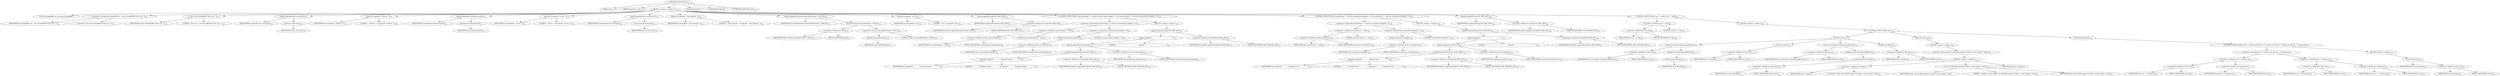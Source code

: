 digraph "endTestSuite" {  
"210" [label = <(METHOD,endTestSuite)<SUB>117</SUB>> ]
"211" [label = <(PARAM,this)<SUB>117</SUB>> ]
"212" [label = <(PARAM,JUnitTest suite)<SUB>117</SUB>> ]
"213" [label = <(BLOCK,&lt;empty&gt;,&lt;empty&gt;)<SUB>117</SUB>> ]
"8" [label = <(LOCAL,StringBuffer sb: java.lang.StringBuffer)> ]
"214" [label = <(&lt;operator&gt;.assignment,StringBuffer sb = new StringBuffer(&quot;Tests run: &quot;))<SUB>118</SUB>> ]
"215" [label = <(IDENTIFIER,sb,StringBuffer sb = new StringBuffer(&quot;Tests run: &quot;))<SUB>118</SUB>> ]
"216" [label = <(&lt;operator&gt;.alloc,new StringBuffer(&quot;Tests run: &quot;))<SUB>118</SUB>> ]
"217" [label = <(&lt;init&gt;,new StringBuffer(&quot;Tests run: &quot;))<SUB>118</SUB>> ]
"7" [label = <(IDENTIFIER,sb,new StringBuffer(&quot;Tests run: &quot;))<SUB>118</SUB>> ]
"218" [label = <(LITERAL,&quot;Tests run: &quot;,new StringBuffer(&quot;Tests run: &quot;))<SUB>118</SUB>> ]
"219" [label = <(append,append(suite.runCount()))<SUB>119</SUB>> ]
"220" [label = <(IDENTIFIER,sb,append(suite.runCount()))<SUB>119</SUB>> ]
"221" [label = <(runCount,runCount())<SUB>119</SUB>> ]
"222" [label = <(IDENTIFIER,suite,runCount())<SUB>119</SUB>> ]
"223" [label = <(append,sb.append(&quot;, Failures: &quot;))<SUB>120</SUB>> ]
"224" [label = <(IDENTIFIER,sb,sb.append(&quot;, Failures: &quot;))<SUB>120</SUB>> ]
"225" [label = <(LITERAL,&quot;, Failures: &quot;,sb.append(&quot;, Failures: &quot;))<SUB>120</SUB>> ]
"226" [label = <(append,append(suite.failureCount()))<SUB>121</SUB>> ]
"227" [label = <(IDENTIFIER,sb,append(suite.failureCount()))<SUB>121</SUB>> ]
"228" [label = <(failureCount,failureCount())<SUB>121</SUB>> ]
"229" [label = <(IDENTIFIER,suite,failureCount())<SUB>121</SUB>> ]
"230" [label = <(append,sb.append(&quot;, Errors: &quot;))<SUB>122</SUB>> ]
"231" [label = <(IDENTIFIER,sb,sb.append(&quot;, Errors: &quot;))<SUB>122</SUB>> ]
"232" [label = <(LITERAL,&quot;, Errors: &quot;,sb.append(&quot;, Errors: &quot;))<SUB>122</SUB>> ]
"233" [label = <(append,append(suite.errorCount()))<SUB>123</SUB>> ]
"234" [label = <(IDENTIFIER,sb,append(suite.errorCount()))<SUB>123</SUB>> ]
"235" [label = <(errorCount,errorCount())<SUB>123</SUB>> ]
"236" [label = <(IDENTIFIER,suite,errorCount())<SUB>123</SUB>> ]
"237" [label = <(append,sb.append(&quot;, Time elapsed: &quot;))<SUB>124</SUB>> ]
"238" [label = <(IDENTIFIER,sb,sb.append(&quot;, Time elapsed: &quot;))<SUB>124</SUB>> ]
"239" [label = <(LITERAL,&quot;, Time elapsed: &quot;,sb.append(&quot;, Time elapsed: &quot;))<SUB>124</SUB>> ]
"240" [label = <(append,append(nf.format(suite.getRunTime() / 1000.0)))<SUB>125</SUB>> ]
"241" [label = <(IDENTIFIER,sb,append(nf.format(suite.getRunTime() / 1000.0)))<SUB>125</SUB>> ]
"242" [label = <(format,format(suite.getRunTime() / 1000.0))<SUB>125</SUB>> ]
"243" [label = <(&lt;operator&gt;.fieldAccess,this.nf)<SUB>125</SUB>> ]
"244" [label = <(IDENTIFIER,this,format(suite.getRunTime() / 1000.0))<SUB>125</SUB>> ]
"245" [label = <(FIELD_IDENTIFIER,nf,nf)<SUB>125</SUB>> ]
"246" [label = <(&lt;operator&gt;.division,suite.getRunTime() / 1000.0)<SUB>125</SUB>> ]
"247" [label = <(getRunTime,getRunTime())<SUB>125</SUB>> ]
"248" [label = <(IDENTIFIER,suite,getRunTime())<SUB>125</SUB>> ]
"249" [label = <(LITERAL,1000.0,suite.getRunTime() / 1000.0)<SUB>125</SUB>> ]
"250" [label = <(append,sb.append(&quot; sec&quot;))<SUB>126</SUB>> ]
"251" [label = <(IDENTIFIER,sb,sb.append(&quot; sec&quot;))<SUB>126</SUB>> ]
"252" [label = <(LITERAL,&quot; sec&quot;,sb.append(&quot; sec&quot;))<SUB>126</SUB>> ]
"253" [label = <(append,append(StringUtils.LINE_SEP))<SUB>127</SUB>> ]
"254" [label = <(IDENTIFIER,sb,append(StringUtils.LINE_SEP))<SUB>127</SUB>> ]
"255" [label = <(&lt;operator&gt;.fieldAccess,StringUtils.LINE_SEP)<SUB>127</SUB>> ]
"256" [label = <(IDENTIFIER,StringUtils,append(StringUtils.LINE_SEP))<SUB>127</SUB>> ]
"257" [label = <(FIELD_IDENTIFIER,LINE_SEP,LINE_SEP)<SUB>127</SUB>> ]
"258" [label = <(CONTROL_STRUCTURE,if (systemOutput != null &amp;&amp; systemOutput.length() &gt; 0),if (systemOutput != null &amp;&amp; systemOutput.length() &gt; 0))<SUB>130</SUB>> ]
"259" [label = <(&lt;operator&gt;.logicalAnd,systemOutput != null &amp;&amp; systemOutput.length() &gt; 0)<SUB>130</SUB>> ]
"260" [label = <(&lt;operator&gt;.notEquals,systemOutput != null)<SUB>130</SUB>> ]
"261" [label = <(&lt;operator&gt;.fieldAccess,this.systemOutput)<SUB>130</SUB>> ]
"262" [label = <(IDENTIFIER,this,systemOutput != null)<SUB>130</SUB>> ]
"263" [label = <(FIELD_IDENTIFIER,systemOutput,systemOutput)<SUB>130</SUB>> ]
"264" [label = <(LITERAL,null,systemOutput != null)<SUB>130</SUB>> ]
"265" [label = <(&lt;operator&gt;.greaterThan,systemOutput.length() &gt; 0)<SUB>130</SUB>> ]
"266" [label = <(length,systemOutput.length())<SUB>130</SUB>> ]
"267" [label = <(&lt;operator&gt;.fieldAccess,this.systemOutput)<SUB>130</SUB>> ]
"268" [label = <(IDENTIFIER,this,systemOutput.length())<SUB>130</SUB>> ]
"269" [label = <(FIELD_IDENTIFIER,systemOutput,systemOutput)<SUB>130</SUB>> ]
"270" [label = <(LITERAL,0,systemOutput.length() &gt; 0)<SUB>130</SUB>> ]
"271" [label = <(BLOCK,&lt;empty&gt;,&lt;empty&gt;)<SUB>130</SUB>> ]
"272" [label = <(append,append(StringUtils.LINE_SEP))<SUB>131</SUB>> ]
"273" [label = <(append,append(&quot;------------- ---------------- ---------------&quot;))<SUB>131</SUB>> ]
"274" [label = <(append,append(systemOutput))<SUB>131</SUB>> ]
"275" [label = <(append,append(StringUtils.LINE_SEP))<SUB>131</SUB>> ]
"276" [label = <(append,sb.append(&quot;------------- Standard Output ---------------&quot;))<SUB>131</SUB>> ]
"277" [label = <(IDENTIFIER,sb,sb.append(&quot;------------- Standard Output ---------------&quot;))<SUB>131</SUB>> ]
"278" [label = <(LITERAL,&quot;------------- Standard Output ---------------&quot;,sb.append(&quot;------------- Standard Output ---------------&quot;))<SUB>131</SUB>> ]
"279" [label = <(&lt;operator&gt;.fieldAccess,StringUtils.LINE_SEP)<SUB>132</SUB>> ]
"280" [label = <(IDENTIFIER,StringUtils,append(StringUtils.LINE_SEP))<SUB>132</SUB>> ]
"281" [label = <(FIELD_IDENTIFIER,LINE_SEP,LINE_SEP)<SUB>132</SUB>> ]
"282" [label = <(&lt;operator&gt;.fieldAccess,this.systemOutput)<SUB>133</SUB>> ]
"283" [label = <(IDENTIFIER,this,append(systemOutput))<SUB>133</SUB>> ]
"284" [label = <(FIELD_IDENTIFIER,systemOutput,systemOutput)<SUB>133</SUB>> ]
"285" [label = <(LITERAL,&quot;------------- ---------------- ---------------&quot;,append(&quot;------------- ---------------- ---------------&quot;))<SUB>134</SUB>> ]
"286" [label = <(&lt;operator&gt;.fieldAccess,StringUtils.LINE_SEP)<SUB>135</SUB>> ]
"287" [label = <(IDENTIFIER,StringUtils,append(StringUtils.LINE_SEP))<SUB>135</SUB>> ]
"288" [label = <(FIELD_IDENTIFIER,LINE_SEP,LINE_SEP)<SUB>135</SUB>> ]
"289" [label = <(CONTROL_STRUCTURE,if (systemError != null &amp;&amp; systemError.length() &gt; 0),if (systemError != null &amp;&amp; systemError.length() &gt; 0))<SUB>138</SUB>> ]
"290" [label = <(&lt;operator&gt;.logicalAnd,systemError != null &amp;&amp; systemError.length() &gt; 0)<SUB>138</SUB>> ]
"291" [label = <(&lt;operator&gt;.notEquals,systemError != null)<SUB>138</SUB>> ]
"292" [label = <(&lt;operator&gt;.fieldAccess,this.systemError)<SUB>138</SUB>> ]
"293" [label = <(IDENTIFIER,this,systemError != null)<SUB>138</SUB>> ]
"294" [label = <(FIELD_IDENTIFIER,systemError,systemError)<SUB>138</SUB>> ]
"295" [label = <(LITERAL,null,systemError != null)<SUB>138</SUB>> ]
"296" [label = <(&lt;operator&gt;.greaterThan,systemError.length() &gt; 0)<SUB>138</SUB>> ]
"297" [label = <(length,systemError.length())<SUB>138</SUB>> ]
"298" [label = <(&lt;operator&gt;.fieldAccess,this.systemError)<SUB>138</SUB>> ]
"299" [label = <(IDENTIFIER,this,systemError.length())<SUB>138</SUB>> ]
"300" [label = <(FIELD_IDENTIFIER,systemError,systemError)<SUB>138</SUB>> ]
"301" [label = <(LITERAL,0,systemError.length() &gt; 0)<SUB>138</SUB>> ]
"302" [label = <(BLOCK,&lt;empty&gt;,&lt;empty&gt;)<SUB>138</SUB>> ]
"303" [label = <(append,append(StringUtils.LINE_SEP))<SUB>139</SUB>> ]
"304" [label = <(append,append(&quot;------------- ---------------- ---------------&quot;))<SUB>139</SUB>> ]
"305" [label = <(append,append(systemError))<SUB>139</SUB>> ]
"306" [label = <(append,append(StringUtils.LINE_SEP))<SUB>139</SUB>> ]
"307" [label = <(append,sb.append(&quot;------------- Standard Error -----------------&quot;))<SUB>139</SUB>> ]
"308" [label = <(IDENTIFIER,sb,sb.append(&quot;------------- Standard Error -----------------&quot;))<SUB>139</SUB>> ]
"309" [label = <(LITERAL,&quot;------------- Standard Error -----------------&quot;,sb.append(&quot;------------- Standard Error -----------------&quot;))<SUB>139</SUB>> ]
"310" [label = <(&lt;operator&gt;.fieldAccess,StringUtils.LINE_SEP)<SUB>140</SUB>> ]
"311" [label = <(IDENTIFIER,StringUtils,append(StringUtils.LINE_SEP))<SUB>140</SUB>> ]
"312" [label = <(FIELD_IDENTIFIER,LINE_SEP,LINE_SEP)<SUB>140</SUB>> ]
"313" [label = <(&lt;operator&gt;.fieldAccess,this.systemError)<SUB>141</SUB>> ]
"314" [label = <(IDENTIFIER,this,append(systemError))<SUB>141</SUB>> ]
"315" [label = <(FIELD_IDENTIFIER,systemError,systemError)<SUB>141</SUB>> ]
"316" [label = <(LITERAL,&quot;------------- ---------------- ---------------&quot;,append(&quot;------------- ---------------- ---------------&quot;))<SUB>142</SUB>> ]
"317" [label = <(&lt;operator&gt;.fieldAccess,StringUtils.LINE_SEP)<SUB>143</SUB>> ]
"318" [label = <(IDENTIFIER,StringUtils,append(StringUtils.LINE_SEP))<SUB>143</SUB>> ]
"319" [label = <(FIELD_IDENTIFIER,LINE_SEP,LINE_SEP)<SUB>143</SUB>> ]
"320" [label = <(append,append(StringUtils.LINE_SEP))<SUB>146</SUB>> ]
"321" [label = <(IDENTIFIER,sb,append(StringUtils.LINE_SEP))<SUB>146</SUB>> ]
"322" [label = <(&lt;operator&gt;.fieldAccess,StringUtils.LINE_SEP)<SUB>146</SUB>> ]
"323" [label = <(IDENTIFIER,StringUtils,append(StringUtils.LINE_SEP))<SUB>146</SUB>> ]
"324" [label = <(FIELD_IDENTIFIER,LINE_SEP,LINE_SEP)<SUB>146</SUB>> ]
"325" [label = <(CONTROL_STRUCTURE,if (out != null),if (out != null))<SUB>148</SUB>> ]
"326" [label = <(&lt;operator&gt;.notEquals,out != null)<SUB>148</SUB>> ]
"327" [label = <(&lt;operator&gt;.fieldAccess,this.out)<SUB>148</SUB>> ]
"328" [label = <(IDENTIFIER,this,out != null)<SUB>148</SUB>> ]
"329" [label = <(FIELD_IDENTIFIER,out,out)<SUB>148</SUB>> ]
"330" [label = <(LITERAL,null,out != null)<SUB>148</SUB>> ]
"331" [label = <(BLOCK,&lt;empty&gt;,&lt;empty&gt;)<SUB>148</SUB>> ]
"332" [label = <(CONTROL_STRUCTURE,try,try)<SUB>149</SUB>> ]
"333" [label = <(BLOCK,try,try)<SUB>149</SUB>> ]
"334" [label = <(write,out.write(sb.toString().getBytes()))<SUB>150</SUB>> ]
"335" [label = <(&lt;operator&gt;.fieldAccess,this.out)<SUB>150</SUB>> ]
"336" [label = <(IDENTIFIER,this,out.write(sb.toString().getBytes()))<SUB>150</SUB>> ]
"337" [label = <(FIELD_IDENTIFIER,out,out)<SUB>150</SUB>> ]
"338" [label = <(getBytes,sb.toString().getBytes())<SUB>150</SUB>> ]
"339" [label = <(toString,sb.toString())<SUB>150</SUB>> ]
"340" [label = <(IDENTIFIER,sb,sb.toString())<SUB>150</SUB>> ]
"341" [label = <(close,wri.close())<SUB>151</SUB>> ]
"342" [label = <(&lt;operator&gt;.fieldAccess,this.wri)<SUB>151</SUB>> ]
"343" [label = <(IDENTIFIER,this,wri.close())<SUB>151</SUB>> ]
"344" [label = <(FIELD_IDENTIFIER,wri,wri)<SUB>151</SUB>> ]
"345" [label = <(write,out.write(inner.toString().getBytes()))<SUB>152</SUB>> ]
"346" [label = <(&lt;operator&gt;.fieldAccess,this.out)<SUB>152</SUB>> ]
"347" [label = <(IDENTIFIER,this,out.write(inner.toString().getBytes()))<SUB>152</SUB>> ]
"348" [label = <(FIELD_IDENTIFIER,out,out)<SUB>152</SUB>> ]
"349" [label = <(getBytes,inner.toString().getBytes())<SUB>152</SUB>> ]
"350" [label = <(toString,inner.toString())<SUB>152</SUB>> ]
"351" [label = <(&lt;operator&gt;.fieldAccess,this.inner)<SUB>152</SUB>> ]
"352" [label = <(IDENTIFIER,this,inner.toString())<SUB>152</SUB>> ]
"353" [label = <(FIELD_IDENTIFIER,inner,inner)<SUB>152</SUB>> ]
"354" [label = <(flush,out.flush())<SUB>153</SUB>> ]
"355" [label = <(&lt;operator&gt;.fieldAccess,this.out)<SUB>153</SUB>> ]
"356" [label = <(IDENTIFIER,this,out.flush())<SUB>153</SUB>> ]
"357" [label = <(FIELD_IDENTIFIER,out,out)<SUB>153</SUB>> ]
"358" [label = <(BLOCK,catch,catch)> ]
"359" [label = <(BLOCK,&lt;empty&gt;,&lt;empty&gt;)<SUB>154</SUB>> ]
"360" [label = <(&lt;operator&gt;.throw,throw new BuildException(&quot;Unable to write output&quot;, ioex);)<SUB>155</SUB>> ]
"361" [label = <(BLOCK,&lt;empty&gt;,&lt;empty&gt;)<SUB>155</SUB>> ]
"362" [label = <(&lt;operator&gt;.assignment,&lt;empty&gt;)> ]
"363" [label = <(IDENTIFIER,$obj7,&lt;empty&gt;)> ]
"364" [label = <(&lt;operator&gt;.alloc,new BuildException(&quot;Unable to write output&quot;, ioex))<SUB>155</SUB>> ]
"365" [label = <(&lt;init&gt;,new BuildException(&quot;Unable to write output&quot;, ioex))<SUB>155</SUB>> ]
"366" [label = <(IDENTIFIER,$obj7,new BuildException(&quot;Unable to write output&quot;, ioex))> ]
"367" [label = <(LITERAL,&quot;Unable to write output&quot;,new BuildException(&quot;Unable to write output&quot;, ioex))<SUB>155</SUB>> ]
"368" [label = <(IDENTIFIER,ioex,new BuildException(&quot;Unable to write output&quot;, ioex))<SUB>155</SUB>> ]
"369" [label = <(IDENTIFIER,$obj7,&lt;empty&gt;)> ]
"370" [label = <(BLOCK,finally,finally)<SUB>156</SUB>> ]
"371" [label = <(CONTROL_STRUCTURE,if (out != System.out &amp;&amp; out != System.err),if (out != System.out &amp;&amp; out != System.err))<SUB>157</SUB>> ]
"372" [label = <(&lt;operator&gt;.logicalAnd,out != System.out &amp;&amp; out != System.err)<SUB>157</SUB>> ]
"373" [label = <(&lt;operator&gt;.notEquals,out != System.out)<SUB>157</SUB>> ]
"374" [label = <(&lt;operator&gt;.fieldAccess,this.out)<SUB>157</SUB>> ]
"375" [label = <(IDENTIFIER,this,out != System.out)<SUB>157</SUB>> ]
"376" [label = <(FIELD_IDENTIFIER,out,out)<SUB>157</SUB>> ]
"377" [label = <(&lt;operator&gt;.fieldAccess,System.out)<SUB>157</SUB>> ]
"378" [label = <(IDENTIFIER,System,out != System.out)<SUB>157</SUB>> ]
"379" [label = <(FIELD_IDENTIFIER,out,out)<SUB>157</SUB>> ]
"380" [label = <(&lt;operator&gt;.notEquals,out != System.err)<SUB>157</SUB>> ]
"381" [label = <(&lt;operator&gt;.fieldAccess,this.out)<SUB>157</SUB>> ]
"382" [label = <(IDENTIFIER,this,out != System.err)<SUB>157</SUB>> ]
"383" [label = <(FIELD_IDENTIFIER,out,out)<SUB>157</SUB>> ]
"384" [label = <(&lt;operator&gt;.fieldAccess,System.err)<SUB>157</SUB>> ]
"385" [label = <(IDENTIFIER,System,out != System.err)<SUB>157</SUB>> ]
"386" [label = <(FIELD_IDENTIFIER,err,err)<SUB>157</SUB>> ]
"387" [label = <(BLOCK,&lt;empty&gt;,&lt;empty&gt;)<SUB>157</SUB>> ]
"388" [label = <(close,close(out))<SUB>158</SUB>> ]
"389" [label = <(IDENTIFIER,FileUtils,close(out))<SUB>158</SUB>> ]
"390" [label = <(&lt;operator&gt;.fieldAccess,this.out)<SUB>158</SUB>> ]
"391" [label = <(IDENTIFIER,this,close(out))<SUB>158</SUB>> ]
"392" [label = <(FIELD_IDENTIFIER,out,out)<SUB>158</SUB>> ]
"393" [label = <(MODIFIER,PUBLIC)> ]
"394" [label = <(MODIFIER,VIRTUAL)> ]
"395" [label = <(METHOD_RETURN,void)<SUB>117</SUB>> ]
  "210" -> "211" 
  "210" -> "212" 
  "210" -> "213" 
  "210" -> "393" 
  "210" -> "394" 
  "210" -> "395" 
  "213" -> "8" 
  "213" -> "214" 
  "213" -> "217" 
  "213" -> "219" 
  "213" -> "223" 
  "213" -> "226" 
  "213" -> "230" 
  "213" -> "233" 
  "213" -> "237" 
  "213" -> "240" 
  "213" -> "250" 
  "213" -> "253" 
  "213" -> "258" 
  "213" -> "289" 
  "213" -> "320" 
  "213" -> "325" 
  "214" -> "215" 
  "214" -> "216" 
  "217" -> "7" 
  "217" -> "218" 
  "219" -> "220" 
  "219" -> "221" 
  "221" -> "222" 
  "223" -> "224" 
  "223" -> "225" 
  "226" -> "227" 
  "226" -> "228" 
  "228" -> "229" 
  "230" -> "231" 
  "230" -> "232" 
  "233" -> "234" 
  "233" -> "235" 
  "235" -> "236" 
  "237" -> "238" 
  "237" -> "239" 
  "240" -> "241" 
  "240" -> "242" 
  "242" -> "243" 
  "242" -> "246" 
  "243" -> "244" 
  "243" -> "245" 
  "246" -> "247" 
  "246" -> "249" 
  "247" -> "248" 
  "250" -> "251" 
  "250" -> "252" 
  "253" -> "254" 
  "253" -> "255" 
  "255" -> "256" 
  "255" -> "257" 
  "258" -> "259" 
  "258" -> "271" 
  "259" -> "260" 
  "259" -> "265" 
  "260" -> "261" 
  "260" -> "264" 
  "261" -> "262" 
  "261" -> "263" 
  "265" -> "266" 
  "265" -> "270" 
  "266" -> "267" 
  "267" -> "268" 
  "267" -> "269" 
  "271" -> "272" 
  "272" -> "273" 
  "272" -> "286" 
  "273" -> "274" 
  "273" -> "285" 
  "274" -> "275" 
  "274" -> "282" 
  "275" -> "276" 
  "275" -> "279" 
  "276" -> "277" 
  "276" -> "278" 
  "279" -> "280" 
  "279" -> "281" 
  "282" -> "283" 
  "282" -> "284" 
  "286" -> "287" 
  "286" -> "288" 
  "289" -> "290" 
  "289" -> "302" 
  "290" -> "291" 
  "290" -> "296" 
  "291" -> "292" 
  "291" -> "295" 
  "292" -> "293" 
  "292" -> "294" 
  "296" -> "297" 
  "296" -> "301" 
  "297" -> "298" 
  "298" -> "299" 
  "298" -> "300" 
  "302" -> "303" 
  "303" -> "304" 
  "303" -> "317" 
  "304" -> "305" 
  "304" -> "316" 
  "305" -> "306" 
  "305" -> "313" 
  "306" -> "307" 
  "306" -> "310" 
  "307" -> "308" 
  "307" -> "309" 
  "310" -> "311" 
  "310" -> "312" 
  "313" -> "314" 
  "313" -> "315" 
  "317" -> "318" 
  "317" -> "319" 
  "320" -> "321" 
  "320" -> "322" 
  "322" -> "323" 
  "322" -> "324" 
  "325" -> "326" 
  "325" -> "331" 
  "326" -> "327" 
  "326" -> "330" 
  "327" -> "328" 
  "327" -> "329" 
  "331" -> "332" 
  "332" -> "333" 
  "332" -> "358" 
  "332" -> "370" 
  "333" -> "334" 
  "333" -> "341" 
  "333" -> "345" 
  "333" -> "354" 
  "334" -> "335" 
  "334" -> "338" 
  "335" -> "336" 
  "335" -> "337" 
  "338" -> "339" 
  "339" -> "340" 
  "341" -> "342" 
  "342" -> "343" 
  "342" -> "344" 
  "345" -> "346" 
  "345" -> "349" 
  "346" -> "347" 
  "346" -> "348" 
  "349" -> "350" 
  "350" -> "351" 
  "351" -> "352" 
  "351" -> "353" 
  "354" -> "355" 
  "355" -> "356" 
  "355" -> "357" 
  "358" -> "359" 
  "359" -> "360" 
  "360" -> "361" 
  "361" -> "362" 
  "361" -> "365" 
  "361" -> "369" 
  "362" -> "363" 
  "362" -> "364" 
  "365" -> "366" 
  "365" -> "367" 
  "365" -> "368" 
  "370" -> "371" 
  "371" -> "372" 
  "371" -> "387" 
  "372" -> "373" 
  "372" -> "380" 
  "373" -> "374" 
  "373" -> "377" 
  "374" -> "375" 
  "374" -> "376" 
  "377" -> "378" 
  "377" -> "379" 
  "380" -> "381" 
  "380" -> "384" 
  "381" -> "382" 
  "381" -> "383" 
  "384" -> "385" 
  "384" -> "386" 
  "387" -> "388" 
  "388" -> "389" 
  "388" -> "390" 
  "390" -> "391" 
  "390" -> "392" 
}
